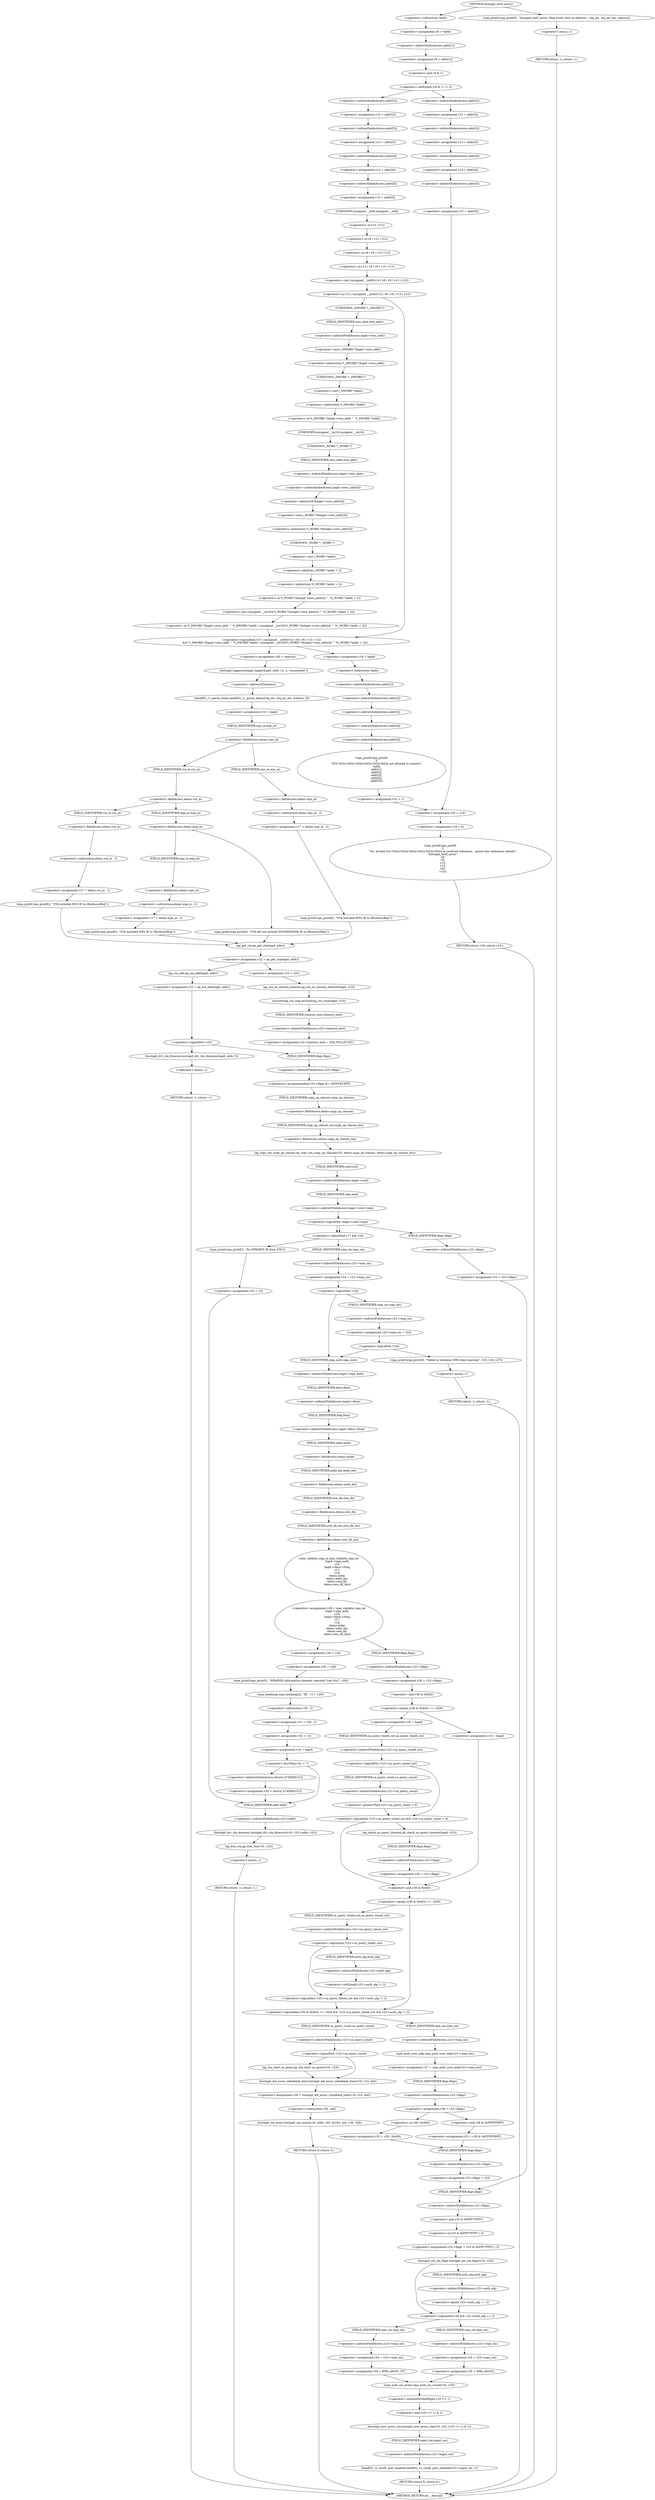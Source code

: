 digraph hostapd_notif_assoc {  
"1000175" [label = "(<operator>.assignment,v8 = *addr)" ]
"1000177" [label = "(<operator>.indirection,*addr)" ]
"1000179" [label = "(<operator>.assignment,v9 = addr[1])" ]
"1000181" [label = "(<operator>.indirectIndexAccess,addr[1])" ]
"1000185" [label = "(<operator>.notEquals,(v8 & 1) != 0)" ]
"1000186" [label = "(<operator>.and,v8 & 1)" ]
"1000191" [label = "(<operator>.assignment,v12 = addr[2])" ]
"1000193" [label = "(<operator>.indirectIndexAccess,addr[2])" ]
"1000196" [label = "(<operator>.assignment,v13 = addr[3])" ]
"1000198" [label = "(<operator>.indirectIndexAccess,addr[3])" ]
"1000201" [label = "(<operator>.assignment,v14 = addr[4])" ]
"1000203" [label = "(<operator>.indirectIndexAccess,addr[4])" ]
"1000206" [label = "(<operator>.assignment,v15 = addr[5])" ]
"1000208" [label = "(<operator>.indirectIndexAccess,addr[5])" ]
"1000213" [label = "(<operator>.assignment,v12 = addr[2])" ]
"1000215" [label = "(<operator>.indirectIndexAccess,addr[2])" ]
"1000218" [label = "(<operator>.assignment,v13 = addr[3])" ]
"1000220" [label = "(<operator>.indirectIndexAccess,addr[3])" ]
"1000223" [label = "(<operator>.assignment,v14 = addr[4])" ]
"1000225" [label = "(<operator>.indirectIndexAccess,addr[4])" ]
"1000228" [label = "(<operator>.assignment,v15 = addr[5])" ]
"1000230" [label = "(<operator>.indirectIndexAccess,addr[5])" ]
"1000234" [label = "(<operator>.logicalAnd,v15 | (unsigned __int8)(v14 | v8 | v9 | v13 | v12)\n        && *(_DWORD *)hapd->own_addr ^ *(_DWORD *)addr | (unsigned __int16)(*(_WORD *)&hapd->own_addr[4] ^ *((_WORD *)addr + 2)))" ]
"1000235" [label = "(<operator>.or,v15 | (unsigned __int8)(v14 | v8 | v9 | v13 | v12))" ]
"1000237" [label = "(<operator>.cast,(unsigned __int8)(v14 | v8 | v9 | v13 | v12))" ]
"1000238" [label = "(UNKNOWN,unsigned __int8,unsigned __int8)" ]
"1000239" [label = "(<operator>.or,v14 | v8 | v9 | v13 | v12)" ]
"1000241" [label = "(<operator>.or,v8 | v9 | v13 | v12)" ]
"1000243" [label = "(<operator>.or,v9 | v13 | v12)" ]
"1000245" [label = "(<operator>.or,v13 | v12)" ]
"1000248" [label = "(<operator>.or,*(_DWORD *)hapd->own_addr ^ *(_DWORD *)addr | (unsigned __int16)(*(_WORD *)&hapd->own_addr[4] ^ *((_WORD *)addr + 2)))" ]
"1000249" [label = "(<operator>.or,*(_DWORD *)hapd->own_addr ^ *(_DWORD *)addr)" ]
"1000250" [label = "(<operator>.indirection,*(_DWORD *)hapd->own_addr)" ]
"1000251" [label = "(<operator>.cast,(_DWORD *)hapd->own_addr)" ]
"1000252" [label = "(UNKNOWN,_DWORD *,_DWORD *)" ]
"1000253" [label = "(<operator>.indirectFieldAccess,hapd->own_addr)" ]
"1000255" [label = "(FIELD_IDENTIFIER,own_addr,own_addr)" ]
"1000256" [label = "(<operator>.indirection,*(_DWORD *)addr)" ]
"1000257" [label = "(<operator>.cast,(_DWORD *)addr)" ]
"1000258" [label = "(UNKNOWN,_DWORD *,_DWORD *)" ]
"1000260" [label = "(<operator>.cast,(unsigned __int16)(*(_WORD *)&hapd->own_addr[4] ^ *((_WORD *)addr + 2)))" ]
"1000261" [label = "(UNKNOWN,unsigned __int16,unsigned __int16)" ]
"1000262" [label = "(<operator>.or,*(_WORD *)&hapd->own_addr[4] ^ *((_WORD *)addr + 2))" ]
"1000263" [label = "(<operator>.indirection,*(_WORD *)&hapd->own_addr[4])" ]
"1000264" [label = "(<operator>.cast,(_WORD *)&hapd->own_addr[4])" ]
"1000265" [label = "(UNKNOWN,_WORD *,_WORD *)" ]
"1000266" [label = "(<operator>.addressOf,&hapd->own_addr[4])" ]
"1000267" [label = "(<operator>.indirectIndexAccess,hapd->own_addr[4])" ]
"1000268" [label = "(<operator>.indirectFieldAccess,hapd->own_addr)" ]
"1000270" [label = "(FIELD_IDENTIFIER,own_addr,own_addr)" ]
"1000272" [label = "(<operator>.indirection,*((_WORD *)addr + 2))" ]
"1000273" [label = "(<operator>.addition,(_WORD *)addr + 2)" ]
"1000274" [label = "(<operator>.cast,(_WORD *)addr)" ]
"1000275" [label = "(UNKNOWN,_WORD *,_WORD *)" ]
"1000279" [label = "(<operator>.assignment,v40 = reassoc)" ]
"1000282" [label = "(hostapd_logger,hostapd_logger(hapd, addr, 1u, 2, \"associated\"))" ]
"1000288" [label = "(ieee802_11_parse_elems,ieee802_11_parse_elems(req_ies, req_ies_len, &elems, 0))" ]
"1000291" [label = "(<operator>.addressOf,&elems)" ]
"1000294" [label = "(<operator>.assignment,v16 = hapd)" ]
"1000298" [label = "(<operator>.fieldAccess,elems.wps_ie)" ]
"1000300" [label = "(FIELD_IDENTIFIER,wps_ie,wps_ie)" ]
"1000302" [label = "(<operator>.assignment,v17 = elems.wps_ie - 2)" ]
"1000304" [label = "(<operator>.subtraction,elems.wps_ie - 2)" ]
"1000305" [label = "(<operator>.fieldAccess,elems.wps_ie)" ]
"1000307" [label = "(FIELD_IDENTIFIER,wps_ie,wps_ie)" ]
"1000310" [label = "(wpa_printf,wpa_printf(2, \"STA included WPS IE in (Re)AssocReq\"))" ]
"1000315" [label = "(<operator>.fieldAccess,elems.rsn_ie)" ]
"1000317" [label = "(FIELD_IDENTIFIER,rsn_ie,rsn_ie)" ]
"1000319" [label = "(<operator>.assignment,v17 = elems.rsn_ie - 2)" ]
"1000321" [label = "(<operator>.subtraction,elems.rsn_ie - 2)" ]
"1000322" [label = "(<operator>.fieldAccess,elems.rsn_ie)" ]
"1000324" [label = "(FIELD_IDENTIFIER,rsn_ie,rsn_ie)" ]
"1000327" [label = "(wpa_printf,wpa_printf(2, \"STA included RSN IE in (Re)AssocReq\"))" ]
"1000332" [label = "(<operator>.fieldAccess,elems.wpa_ie)" ]
"1000334" [label = "(FIELD_IDENTIFIER,wpa_ie,wpa_ie)" ]
"1000336" [label = "(<operator>.assignment,v17 = elems.wpa_ie - 2)" ]
"1000338" [label = "(<operator>.subtraction,elems.wpa_ie - 2)" ]
"1000339" [label = "(<operator>.fieldAccess,elems.wpa_ie)" ]
"1000341" [label = "(FIELD_IDENTIFIER,wpa_ie,wpa_ie)" ]
"1000344" [label = "(wpa_printf,wpa_printf(2, \"STA included WPA IE in (Re)AssocReq\"))" ]
"1000350" [label = "(wpa_printf,wpa_printf(2, \"STA did not include WPS/RSN/WPA IE in (Re)AssocReq\"))" ]
"1000354" [label = "(<operator>.assignment,v22 = ap_get_sta(hapd, addr))" ]
"1000356" [label = "(ap_get_sta,ap_get_sta(hapd, addr))" ]
"1000362" [label = "(<operator>.assignment,v23 = v22)" ]
"1000365" [label = "(ap_sta_no_session_timeout,ap_sta_no_session_timeout(hapd, v22))" ]
"1000368" [label = "(accounting_sta_stop,accounting_sta_stop(hapd, v23))" ]
"1000371" [label = "(<operator>.assignment,v23->timeout_next = STA_NULLFUNC)" ]
"1000372" [label = "(<operator>.indirectFieldAccess,v23->timeout_next)" ]
"1000374" [label = "(FIELD_IDENTIFIER,timeout_next,timeout_next)" ]
"1000378" [label = "(<operator>.assignment,v23 = ap_sta_add(hapd, addr))" ]
"1000380" [label = "(ap_sta_add,ap_sta_add(hapd, addr))" ]
"1000384" [label = "(<operator>.logicalNot,!v23)" ]
"1000387" [label = "(hostapd_drv_sta_disassoc,hostapd_drv_sta_disassoc(hapd, addr, 5))" ]
"1000391" [label = "(RETURN,return -1;,return -1;)" ]
"1000392" [label = "(<operator>.minus,-1)" ]
"1000394" [label = "(<operators>.assignmentAnd,v23->flags &= 0xFFFECFFF)" ]
"1000395" [label = "(<operator>.indirectFieldAccess,v23->flags)" ]
"1000397" [label = "(FIELD_IDENTIFIER,flags,flags)" ]
"1000400" [label = "(ap_copy_sta_supp_op_classes,ap_copy_sta_supp_op_classes(v23, elems.supp_op_classes, elems.supp_op_classes_len))" ]
"1000402" [label = "(<operator>.fieldAccess,elems.supp_op_classes)" ]
"1000404" [label = "(FIELD_IDENTIFIER,supp_op_classes,supp_op_classes)" ]
"1000405" [label = "(<operator>.fieldAccess,elems.supp_op_classes_len)" ]
"1000407" [label = "(FIELD_IDENTIFIER,supp_op_classes_len,supp_op_classes_len)" ]
"1000409" [label = "(<operator>.logicalNot,!hapd->conf->wpa)" ]
"1000410" [label = "(<operator>.indirectFieldAccess,hapd->conf->wpa)" ]
"1000411" [label = "(<operator>.indirectFieldAccess,hapd->conf)" ]
"1000413" [label = "(FIELD_IDENTIFIER,conf,conf)" ]
"1000414" [label = "(FIELD_IDENTIFIER,wpa,wpa)" ]
"1000416" [label = "(<operator>.assignment,v33 = v23->flags)" ]
"1000418" [label = "(<operator>.indirectFieldAccess,v23->flags)" ]
"1000420" [label = "(FIELD_IDENTIFIER,flags,flags)" ]
"1000423" [label = "(<operator>.logicalAnd,v17 && v18)" ]
"1000427" [label = "(<operator>.assignment,v24 = v23->wpa_sm)" ]
"1000429" [label = "(<operator>.indirectFieldAccess,v23->wpa_sm)" ]
"1000431" [label = "(FIELD_IDENTIFIER,wpa_sm,wpa_sm)" ]
"1000433" [label = "(<operator>.logicalNot,!v24)" ]
"1000436" [label = "(<operator>.assignment,v23->wpa_sm = v24)" ]
"1000437" [label = "(<operator>.indirectFieldAccess,v23->wpa_sm)" ]
"1000439" [label = "(FIELD_IDENTIFIER,wpa_sm,wpa_sm)" ]
"1000442" [label = "(<operator>.logicalNot,!v24)" ]
"1000445" [label = "(wpa_printf,wpa_printf(5, \"Failed to initialize WPA state machine\", v25, v26, v27))" ]
"1000451" [label = "(RETURN,return -1;,return -1;)" ]
"1000452" [label = "(<operator>.minus,-1)" ]
"1000454" [label = "(<operator>.assignment,v28 = wpa_validate_wpa_ie(\n                    hapd->wpa_auth,\n                    v24,\n                    hapd->iface->freq,\n                    v17,\n                    v18,\n                    elems.mdie,\n                    elems.mdie_len,\n                    elems.owe_dh,\n                    elems.owe_dh_len))" ]
"1000456" [label = "(wpa_validate_wpa_ie,wpa_validate_wpa_ie(\n                    hapd->wpa_auth,\n                    v24,\n                    hapd->iface->freq,\n                    v17,\n                    v18,\n                    elems.mdie,\n                    elems.mdie_len,\n                    elems.owe_dh,\n                    elems.owe_dh_len))" ]
"1000457" [label = "(<operator>.indirectFieldAccess,hapd->wpa_auth)" ]
"1000459" [label = "(FIELD_IDENTIFIER,wpa_auth,wpa_auth)" ]
"1000461" [label = "(<operator>.indirectFieldAccess,hapd->iface->freq)" ]
"1000462" [label = "(<operator>.indirectFieldAccess,hapd->iface)" ]
"1000464" [label = "(FIELD_IDENTIFIER,iface,iface)" ]
"1000465" [label = "(FIELD_IDENTIFIER,freq,freq)" ]
"1000468" [label = "(<operator>.fieldAccess,elems.mdie)" ]
"1000470" [label = "(FIELD_IDENTIFIER,mdie,mdie)" ]
"1000471" [label = "(<operator>.fieldAccess,elems.mdie_len)" ]
"1000473" [label = "(FIELD_IDENTIFIER,mdie_len,mdie_len)" ]
"1000474" [label = "(<operator>.fieldAccess,elems.owe_dh)" ]
"1000476" [label = "(FIELD_IDENTIFIER,owe_dh,owe_dh)" ]
"1000477" [label = "(<operator>.fieldAccess,elems.owe_dh_len)" ]
"1000479" [label = "(FIELD_IDENTIFIER,owe_dh_len,owe_dh_len)" ]
"1000483" [label = "(<operator>.assignment,v29 = v18)" ]
"1000486" [label = "(<operator>.assignment,v30 = v28)" ]
"1000489" [label = "(wpa_printf,wpa_printf(2, \"WPA/RSN information element rejected? (res %u)\", v28))" ]
"1000493" [label = "(wpa_hexdump,wpa_hexdump(2, \"IE\", v17, v29))" ]
"1000498" [label = "(<operator>.assignment,v31 = v30 - 2)" ]
"1000500" [label = "(<operator>.subtraction,v30 - 2)" ]
"1000503" [label = "(<operator>.assignment,v32 = 13)" ]
"1000506" [label = "(<operator>.assignment,v16 = hapd)" ]
"1000510" [label = "(<operator>.lessThan,v31 < 7)" ]
"1000513" [label = "(<operator>.assignment,v32 = dword_474E80[v31])" ]
"1000515" [label = "(<operator>.indirectIndexAccess,dword_474E80[v31])" ]
"1000519" [label = "(<operator>.assignment,v36 = v23->flags)" ]
"1000521" [label = "(<operator>.indirectFieldAccess,v23->flags)" ]
"1000523" [label = "(FIELD_IDENTIFIER,flags,flags)" ]
"1000525" [label = "(<operator>.equals,(v36 & 0x402) == 1026)" ]
"1000526" [label = "(<operator>.and,v36 & 0x402)" ]
"1000531" [label = "(<operator>.assignment,v16 = hapd)" ]
"1000535" [label = "(<operator>.logicalAnd,!v23->sa_query_timed_out && v23->sa_query_count > 0)" ]
"1000536" [label = "(<operator>.logicalNot,!v23->sa_query_timed_out)" ]
"1000537" [label = "(<operator>.indirectFieldAccess,v23->sa_query_timed_out)" ]
"1000539" [label = "(FIELD_IDENTIFIER,sa_query_timed_out,sa_query_timed_out)" ]
"1000540" [label = "(<operator>.greaterThan,v23->sa_query_count > 0)" ]
"1000541" [label = "(<operator>.indirectFieldAccess,v23->sa_query_count)" ]
"1000543" [label = "(FIELD_IDENTIFIER,sa_query_count,sa_query_count)" ]
"1000546" [label = "(ap_check_sa_query_timeout,ap_check_sa_query_timeout(hapd, v23))" ]
"1000549" [label = "(<operator>.assignment,v36 = v23->flags)" ]
"1000551" [label = "(<operator>.indirectFieldAccess,v23->flags)" ]
"1000553" [label = "(FIELD_IDENTIFIER,flags,flags)" ]
"1000556" [label = "(<operator>.assignment,v16 = hapd)" ]
"1000560" [label = "(<operator>.logicalAnd,(v36 & 0x402) == 1026 && !v23->sa_query_timed_out && v23->auth_alg != 2)" ]
"1000561" [label = "(<operator>.equals,(v36 & 0x402) == 1026)" ]
"1000562" [label = "(<operator>.and,v36 & 0x402)" ]
"1000566" [label = "(<operator>.logicalAnd,!v23->sa_query_timed_out && v23->auth_alg != 2)" ]
"1000567" [label = "(<operator>.logicalNot,!v23->sa_query_timed_out)" ]
"1000568" [label = "(<operator>.indirectFieldAccess,v23->sa_query_timed_out)" ]
"1000570" [label = "(FIELD_IDENTIFIER,sa_query_timed_out,sa_query_timed_out)" ]
"1000571" [label = "(<operator>.notEquals,v23->auth_alg != 2)" ]
"1000572" [label = "(<operator>.indirectFieldAccess,v23->auth_alg)" ]
"1000574" [label = "(FIELD_IDENTIFIER,auth_alg,auth_alg)" ]
"1000578" [label = "(<operator>.logicalNot,!v23->sa_query_count)" ]
"1000579" [label = "(<operator>.indirectFieldAccess,v23->sa_query_count)" ]
"1000581" [label = "(FIELD_IDENTIFIER,sa_query_count,sa_query_count)" ]
"1000582" [label = "(ap_sta_start_sa_query,ap_sta_start_sa_query(v16, v23))" ]
"1000585" [label = "(<operator>.assignment,v39 = hostapd_eid_assoc_comeback_time(v16, v23, eid))" ]
"1000587" [label = "(hostapd_eid_assoc_comeback_time,hostapd_eid_assoc_comeback_time(v16, v23, eid))" ]
"1000591" [label = "(hostapd_sta_assoc,hostapd_sta_assoc(v16, addr, v40, 0x1Eu, eid, v39 - eid))" ]
"1000597" [label = "(<operator>.subtraction,v39 - eid)" ]
"1000600" [label = "(RETURN,return 0;,return 0;)" ]
"1000602" [label = "(<operator>.assignment,v37 = wpa_auth_uses_mfp(v23->wpa_sm))" ]
"1000604" [label = "(wpa_auth_uses_mfp,wpa_auth_uses_mfp(v23->wpa_sm))" ]
"1000605" [label = "(<operator>.indirectFieldAccess,v23->wpa_sm)" ]
"1000607" [label = "(FIELD_IDENTIFIER,wpa_sm,wpa_sm)" ]
"1000608" [label = "(<operator>.assignment,v38 = v23->flags)" ]
"1000610" [label = "(<operator>.indirectFieldAccess,v23->flags)" ]
"1000612" [label = "(FIELD_IDENTIFIER,flags,flags)" ]
"1000615" [label = "(<operator>.assignment,v33 = v38 | 0x400)" ]
"1000617" [label = "(<operator>.or,v38 | 0x400)" ]
"1000621" [label = "(<operator>.assignment,v33 = v38 & 0xFFFFFBFF)" ]
"1000623" [label = "(<operator>.and,v38 & 0xFFFFFBFF)" ]
"1000626" [label = "(<operator>.assignment,v23->flags = v33)" ]
"1000627" [label = "(<operator>.indirectFieldAccess,v23->flags)" ]
"1000629" [label = "(FIELD_IDENTIFIER,flags,flags)" ]
"1000632" [label = "(<operator>.assignment,v23->flags = v33 & 0xFFF7FFFC | 3)" ]
"1000633" [label = "(<operator>.indirectFieldAccess,v23->flags)" ]
"1000635" [label = "(FIELD_IDENTIFIER,flags,flags)" ]
"1000636" [label = "(<operator>.or,v33 & 0xFFF7FFFC | 3)" ]
"1000637" [label = "(<operator>.and,v33 & 0xFFF7FFFC)" ]
"1000641" [label = "(hostapd_set_sta_flags,hostapd_set_sta_flags(v16, v23))" ]
"1000645" [label = "(<operator>.logicalAnd,v40 && v23->auth_alg == 2)" ]
"1000647" [label = "(<operator>.equals,v23->auth_alg == 2)" ]
"1000648" [label = "(<operator>.indirectFieldAccess,v23->auth_alg)" ]
"1000650" [label = "(FIELD_IDENTIFIER,auth_alg,auth_alg)" ]
"1000653" [label = "(<operator>.assignment,v34 = v23->wpa_sm)" ]
"1000655" [label = "(<operator>.indirectFieldAccess,v23->wpa_sm)" ]
"1000657" [label = "(FIELD_IDENTIFIER,wpa_sm,wpa_sm)" ]
"1000658" [label = "(<operator>.assignment,v35 = WPA_ASSOC_FT)" ]
"1000663" [label = "(<operator>.assignment,v34 = v23->wpa_sm)" ]
"1000665" [label = "(<operator>.indirectFieldAccess,v23->wpa_sm)" ]
"1000667" [label = "(FIELD_IDENTIFIER,wpa_sm,wpa_sm)" ]
"1000668" [label = "(<operator>.assignment,v35 = WPA_ASSOC)" ]
"1000671" [label = "(wpa_auth_sm_event,wpa_auth_sm_event(v34, v35))" ]
"1000674" [label = "(hostapd_new_assoc_sta,hostapd_new_assoc_sta(v16, v23, (v33 >> 1) & 1))" ]
"1000677" [label = "(<operator>.and,(v33 >> 1) & 1)" ]
"1000678" [label = "(<operator>.arithmeticShiftRight,v33 >> 1)" ]
"1000682" [label = "(ieee802_1x_notify_port_enabled,ieee802_1x_notify_port_enabled(v23->eapol_sm, 1))" ]
"1000683" [label = "(<operator>.indirectFieldAccess,v23->eapol_sm)" ]
"1000685" [label = "(FIELD_IDENTIFIER,eapol_sm,eapol_sm)" ]
"1000687" [label = "(RETURN,return 0;,return 0;)" ]
"1000689" [label = "(wpa_printf,wpa_printf(2, \"No WPA/RSN IE from STA\"))" ]
"1000692" [label = "(<operator>.assignment,v32 = 13)" ]
"1000696" [label = "(hostapd_drv_sta_disassoc,hostapd_drv_sta_disassoc(v16, v23->addr, v32))" ]
"1000698" [label = "(<operator>.indirectFieldAccess,v23->addr)" ]
"1000700" [label = "(FIELD_IDENTIFIER,addr,addr)" ]
"1000702" [label = "(ap_free_sta,ap_free_sta(v16, v23))" ]
"1000705" [label = "(RETURN,return -1;,return -1;)" ]
"1000706" [label = "(<operator>.minus,-1)" ]
"1000710" [label = "(<operator>.assignment,v16 = hapd)" ]
"1000713" [label = "(wpa_printf,wpa_printf(\n            3,\n            \"STA %02x:%02x:%02x:%02x:%02x:%02x not allowed to connect\",\n            *addr,\n            addr[1],\n            addr[2],\n            addr[3],\n            addr[4],\n            addr[5]))" ]
"1000716" [label = "(<operator>.indirection,*addr)" ]
"1000718" [label = "(<operator>.indirectIndexAccess,addr[1])" ]
"1000721" [label = "(<operator>.indirectIndexAccess,addr[2])" ]
"1000724" [label = "(<operator>.indirectIndexAccess,addr[3])" ]
"1000727" [label = "(<operator>.indirectIndexAccess,addr[4])" ]
"1000730" [label = "(<operator>.indirectIndexAccess,addr[5])" ]
"1000733" [label = "(<operator>.assignment,v32 = 1)" ]
"1000736" [label = "(<operator>.assignment,v20 = v14)" ]
"1000739" [label = "(<operator>.assignment,v19 = 0)" ]
"1000742" [label = "(wpa_printf,wpa_printf(\n      2,\n      \"%s: Invalid SA=%02x:%02x:%02x:%02x:%02x:%02x in received indication - ignore this indication silently\",\n      \"hostapd_notif_assoc\",\n      v8,\n      v9,\n      v12,\n      v13,\n      v20,\n      v15))" ]
"1000752" [label = "(RETURN,return v19;,return v19;)" ]
"1000754" [label = "(wpa_printf,wpa_printf(2, \"hostapd_notif_assoc: Skip event with no address\", req_ies, req_ies_len, reassoc))" ]
"1000760" [label = "(RETURN,return -1;,return -1;)" ]
"1000761" [label = "(<operator>.minus,-1)" ]
"1000133" [label = "(METHOD,hostapd_notif_assoc)" ]
"1000763" [label = "(METHOD_RETURN,int __fastcall)" ]
  "1000175" -> "1000181" 
  "1000177" -> "1000175" 
  "1000179" -> "1000186" 
  "1000181" -> "1000179" 
  "1000185" -> "1000193" 
  "1000185" -> "1000215" 
  "1000186" -> "1000185" 
  "1000191" -> "1000198" 
  "1000193" -> "1000191" 
  "1000196" -> "1000203" 
  "1000198" -> "1000196" 
  "1000201" -> "1000208" 
  "1000203" -> "1000201" 
  "1000206" -> "1000736" 
  "1000208" -> "1000206" 
  "1000213" -> "1000220" 
  "1000215" -> "1000213" 
  "1000218" -> "1000225" 
  "1000220" -> "1000218" 
  "1000223" -> "1000230" 
  "1000225" -> "1000223" 
  "1000228" -> "1000238" 
  "1000230" -> "1000228" 
  "1000234" -> "1000279" 
  "1000234" -> "1000710" 
  "1000235" -> "1000252" 
  "1000235" -> "1000234" 
  "1000237" -> "1000235" 
  "1000238" -> "1000245" 
  "1000239" -> "1000237" 
  "1000241" -> "1000239" 
  "1000243" -> "1000241" 
  "1000245" -> "1000243" 
  "1000248" -> "1000234" 
  "1000249" -> "1000261" 
  "1000250" -> "1000258" 
  "1000251" -> "1000250" 
  "1000252" -> "1000255" 
  "1000253" -> "1000251" 
  "1000255" -> "1000253" 
  "1000256" -> "1000249" 
  "1000257" -> "1000256" 
  "1000258" -> "1000257" 
  "1000260" -> "1000248" 
  "1000261" -> "1000265" 
  "1000262" -> "1000260" 
  "1000263" -> "1000275" 
  "1000264" -> "1000263" 
  "1000265" -> "1000270" 
  "1000266" -> "1000264" 
  "1000267" -> "1000266" 
  "1000268" -> "1000267" 
  "1000270" -> "1000268" 
  "1000272" -> "1000262" 
  "1000273" -> "1000272" 
  "1000274" -> "1000273" 
  "1000275" -> "1000274" 
  "1000279" -> "1000282" 
  "1000282" -> "1000291" 
  "1000288" -> "1000294" 
  "1000291" -> "1000288" 
  "1000294" -> "1000300" 
  "1000298" -> "1000307" 
  "1000298" -> "1000317" 
  "1000300" -> "1000298" 
  "1000302" -> "1000310" 
  "1000304" -> "1000302" 
  "1000305" -> "1000304" 
  "1000307" -> "1000305" 
  "1000310" -> "1000356" 
  "1000315" -> "1000324" 
  "1000315" -> "1000334" 
  "1000317" -> "1000315" 
  "1000319" -> "1000327" 
  "1000321" -> "1000319" 
  "1000322" -> "1000321" 
  "1000324" -> "1000322" 
  "1000327" -> "1000356" 
  "1000332" -> "1000341" 
  "1000332" -> "1000350" 
  "1000334" -> "1000332" 
  "1000336" -> "1000344" 
  "1000338" -> "1000336" 
  "1000339" -> "1000338" 
  "1000341" -> "1000339" 
  "1000344" -> "1000356" 
  "1000350" -> "1000356" 
  "1000354" -> "1000362" 
  "1000354" -> "1000380" 
  "1000356" -> "1000354" 
  "1000362" -> "1000365" 
  "1000365" -> "1000368" 
  "1000368" -> "1000374" 
  "1000371" -> "1000397" 
  "1000372" -> "1000371" 
  "1000374" -> "1000372" 
  "1000378" -> "1000384" 
  "1000380" -> "1000378" 
  "1000384" -> "1000387" 
  "1000384" -> "1000397" 
  "1000387" -> "1000392" 
  "1000391" -> "1000763" 
  "1000392" -> "1000391" 
  "1000394" -> "1000404" 
  "1000395" -> "1000394" 
  "1000397" -> "1000395" 
  "1000400" -> "1000413" 
  "1000402" -> "1000407" 
  "1000404" -> "1000402" 
  "1000405" -> "1000400" 
  "1000407" -> "1000405" 
  "1000409" -> "1000420" 
  "1000409" -> "1000423" 
  "1000409" -> "1000423" 
  "1000410" -> "1000409" 
  "1000411" -> "1000414" 
  "1000413" -> "1000411" 
  "1000414" -> "1000410" 
  "1000416" -> "1000635" 
  "1000418" -> "1000416" 
  "1000420" -> "1000418" 
  "1000423" -> "1000431" 
  "1000423" -> "1000689" 
  "1000427" -> "1000433" 
  "1000429" -> "1000427" 
  "1000431" -> "1000429" 
  "1000433" -> "1000439" 
  "1000433" -> "1000459" 
  "1000436" -> "1000442" 
  "1000437" -> "1000436" 
  "1000439" -> "1000437" 
  "1000442" -> "1000445" 
  "1000442" -> "1000459" 
  "1000445" -> "1000452" 
  "1000451" -> "1000763" 
  "1000452" -> "1000451" 
  "1000454" -> "1000483" 
  "1000454" -> "1000523" 
  "1000456" -> "1000454" 
  "1000457" -> "1000464" 
  "1000459" -> "1000457" 
  "1000461" -> "1000470" 
  "1000462" -> "1000465" 
  "1000464" -> "1000462" 
  "1000465" -> "1000461" 
  "1000468" -> "1000473" 
  "1000470" -> "1000468" 
  "1000471" -> "1000476" 
  "1000473" -> "1000471" 
  "1000474" -> "1000479" 
  "1000476" -> "1000474" 
  "1000477" -> "1000456" 
  "1000479" -> "1000477" 
  "1000483" -> "1000486" 
  "1000486" -> "1000489" 
  "1000489" -> "1000493" 
  "1000493" -> "1000500" 
  "1000498" -> "1000503" 
  "1000500" -> "1000498" 
  "1000503" -> "1000506" 
  "1000506" -> "1000510" 
  "1000510" -> "1000515" 
  "1000510" -> "1000700" 
  "1000513" -> "1000700" 
  "1000515" -> "1000513" 
  "1000519" -> "1000526" 
  "1000521" -> "1000519" 
  "1000523" -> "1000521" 
  "1000525" -> "1000531" 
  "1000525" -> "1000556" 
  "1000526" -> "1000525" 
  "1000531" -> "1000539" 
  "1000535" -> "1000546" 
  "1000535" -> "1000562" 
  "1000536" -> "1000535" 
  "1000536" -> "1000543" 
  "1000537" -> "1000536" 
  "1000539" -> "1000537" 
  "1000540" -> "1000535" 
  "1000541" -> "1000540" 
  "1000543" -> "1000541" 
  "1000546" -> "1000553" 
  "1000549" -> "1000562" 
  "1000551" -> "1000549" 
  "1000553" -> "1000551" 
  "1000556" -> "1000562" 
  "1000560" -> "1000581" 
  "1000560" -> "1000607" 
  "1000561" -> "1000560" 
  "1000561" -> "1000570" 
  "1000562" -> "1000561" 
  "1000566" -> "1000560" 
  "1000567" -> "1000566" 
  "1000567" -> "1000574" 
  "1000568" -> "1000567" 
  "1000570" -> "1000568" 
  "1000571" -> "1000566" 
  "1000572" -> "1000571" 
  "1000574" -> "1000572" 
  "1000578" -> "1000582" 
  "1000578" -> "1000587" 
  "1000579" -> "1000578" 
  "1000581" -> "1000579" 
  "1000582" -> "1000587" 
  "1000585" -> "1000597" 
  "1000587" -> "1000585" 
  "1000591" -> "1000600" 
  "1000597" -> "1000591" 
  "1000600" -> "1000763" 
  "1000602" -> "1000612" 
  "1000604" -> "1000602" 
  "1000605" -> "1000604" 
  "1000607" -> "1000605" 
  "1000608" -> "1000617" 
  "1000608" -> "1000623" 
  "1000610" -> "1000608" 
  "1000612" -> "1000610" 
  "1000615" -> "1000629" 
  "1000617" -> "1000615" 
  "1000621" -> "1000629" 
  "1000623" -> "1000621" 
  "1000626" -> "1000635" 
  "1000627" -> "1000626" 
  "1000629" -> "1000627" 
  "1000632" -> "1000641" 
  "1000633" -> "1000637" 
  "1000635" -> "1000633" 
  "1000636" -> "1000632" 
  "1000637" -> "1000636" 
  "1000641" -> "1000645" 
  "1000641" -> "1000650" 
  "1000645" -> "1000657" 
  "1000645" -> "1000667" 
  "1000647" -> "1000645" 
  "1000648" -> "1000647" 
  "1000650" -> "1000648" 
  "1000653" -> "1000658" 
  "1000655" -> "1000653" 
  "1000657" -> "1000655" 
  "1000658" -> "1000671" 
  "1000663" -> "1000668" 
  "1000665" -> "1000663" 
  "1000667" -> "1000665" 
  "1000668" -> "1000671" 
  "1000671" -> "1000678" 
  "1000674" -> "1000685" 
  "1000677" -> "1000674" 
  "1000678" -> "1000677" 
  "1000682" -> "1000687" 
  "1000683" -> "1000682" 
  "1000685" -> "1000683" 
  "1000687" -> "1000763" 
  "1000689" -> "1000692" 
  "1000692" -> "1000700" 
  "1000696" -> "1000702" 
  "1000698" -> "1000696" 
  "1000700" -> "1000698" 
  "1000702" -> "1000706" 
  "1000705" -> "1000763" 
  "1000706" -> "1000705" 
  "1000710" -> "1000716" 
  "1000713" -> "1000733" 
  "1000716" -> "1000718" 
  "1000718" -> "1000721" 
  "1000721" -> "1000724" 
  "1000724" -> "1000727" 
  "1000727" -> "1000730" 
  "1000730" -> "1000713" 
  "1000733" -> "1000736" 
  "1000736" -> "1000739" 
  "1000739" -> "1000742" 
  "1000742" -> "1000752" 
  "1000752" -> "1000763" 
  "1000754" -> "1000761" 
  "1000760" -> "1000763" 
  "1000761" -> "1000760" 
  "1000133" -> "1000177" 
  "1000133" -> "1000754" 
}
